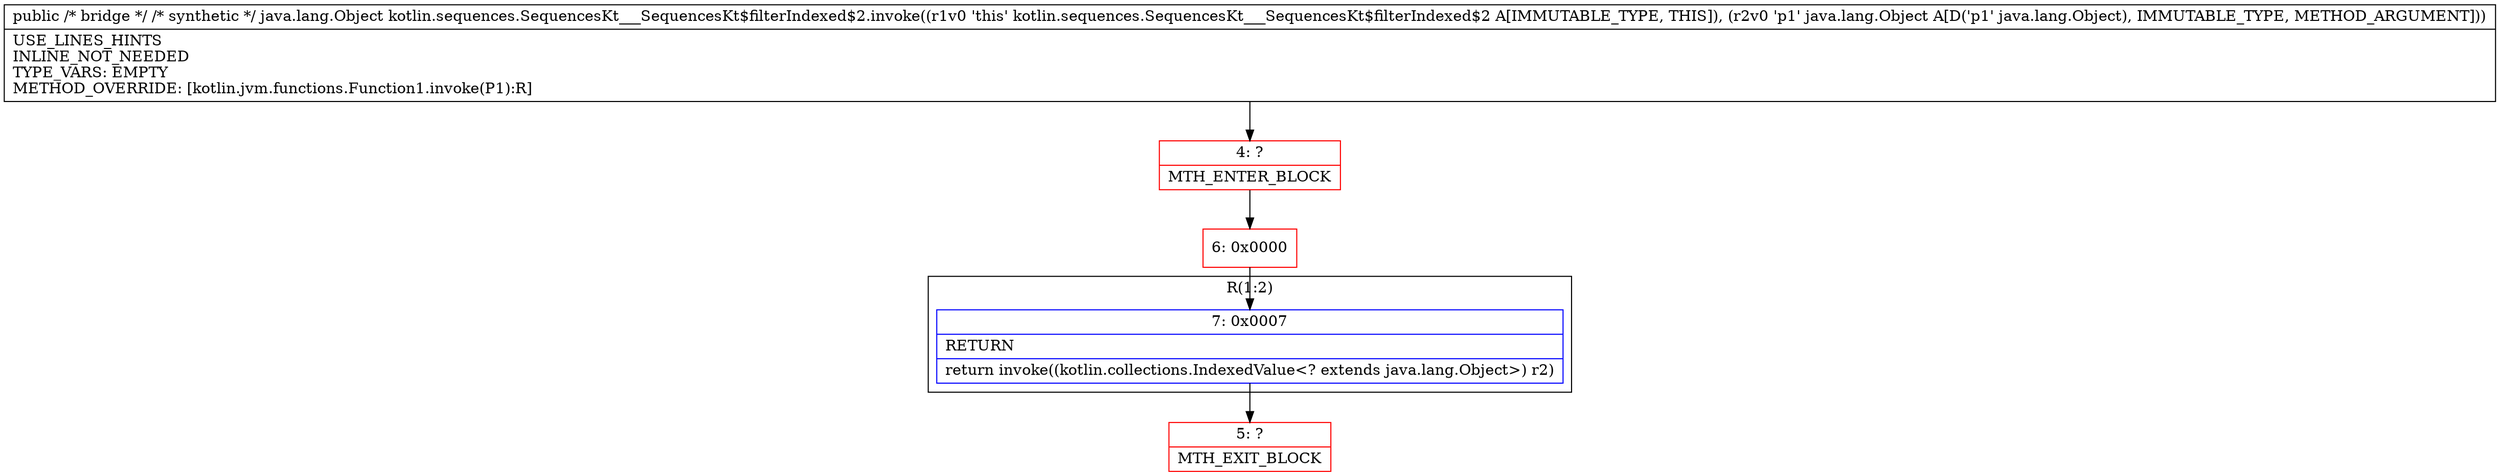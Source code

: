 digraph "CFG forkotlin.sequences.SequencesKt___SequencesKt$filterIndexed$2.invoke(Ljava\/lang\/Object;)Ljava\/lang\/Object;" {
subgraph cluster_Region_1762332000 {
label = "R(1:2)";
node [shape=record,color=blue];
Node_7 [shape=record,label="{7\:\ 0x0007|RETURN\l|return invoke((kotlin.collections.IndexedValue\<? extends java.lang.Object\>) r2)\l}"];
}
Node_4 [shape=record,color=red,label="{4\:\ ?|MTH_ENTER_BLOCK\l}"];
Node_6 [shape=record,color=red,label="{6\:\ 0x0000}"];
Node_5 [shape=record,color=red,label="{5\:\ ?|MTH_EXIT_BLOCK\l}"];
MethodNode[shape=record,label="{public \/* bridge *\/ \/* synthetic *\/ java.lang.Object kotlin.sequences.SequencesKt___SequencesKt$filterIndexed$2.invoke((r1v0 'this' kotlin.sequences.SequencesKt___SequencesKt$filterIndexed$2 A[IMMUTABLE_TYPE, THIS]), (r2v0 'p1' java.lang.Object A[D('p1' java.lang.Object), IMMUTABLE_TYPE, METHOD_ARGUMENT]))  | USE_LINES_HINTS\lINLINE_NOT_NEEDED\lTYPE_VARS: EMPTY\lMETHOD_OVERRIDE: [kotlin.jvm.functions.Function1.invoke(P1):R]\l}"];
MethodNode -> Node_4;Node_7 -> Node_5;
Node_4 -> Node_6;
Node_6 -> Node_7;
}

